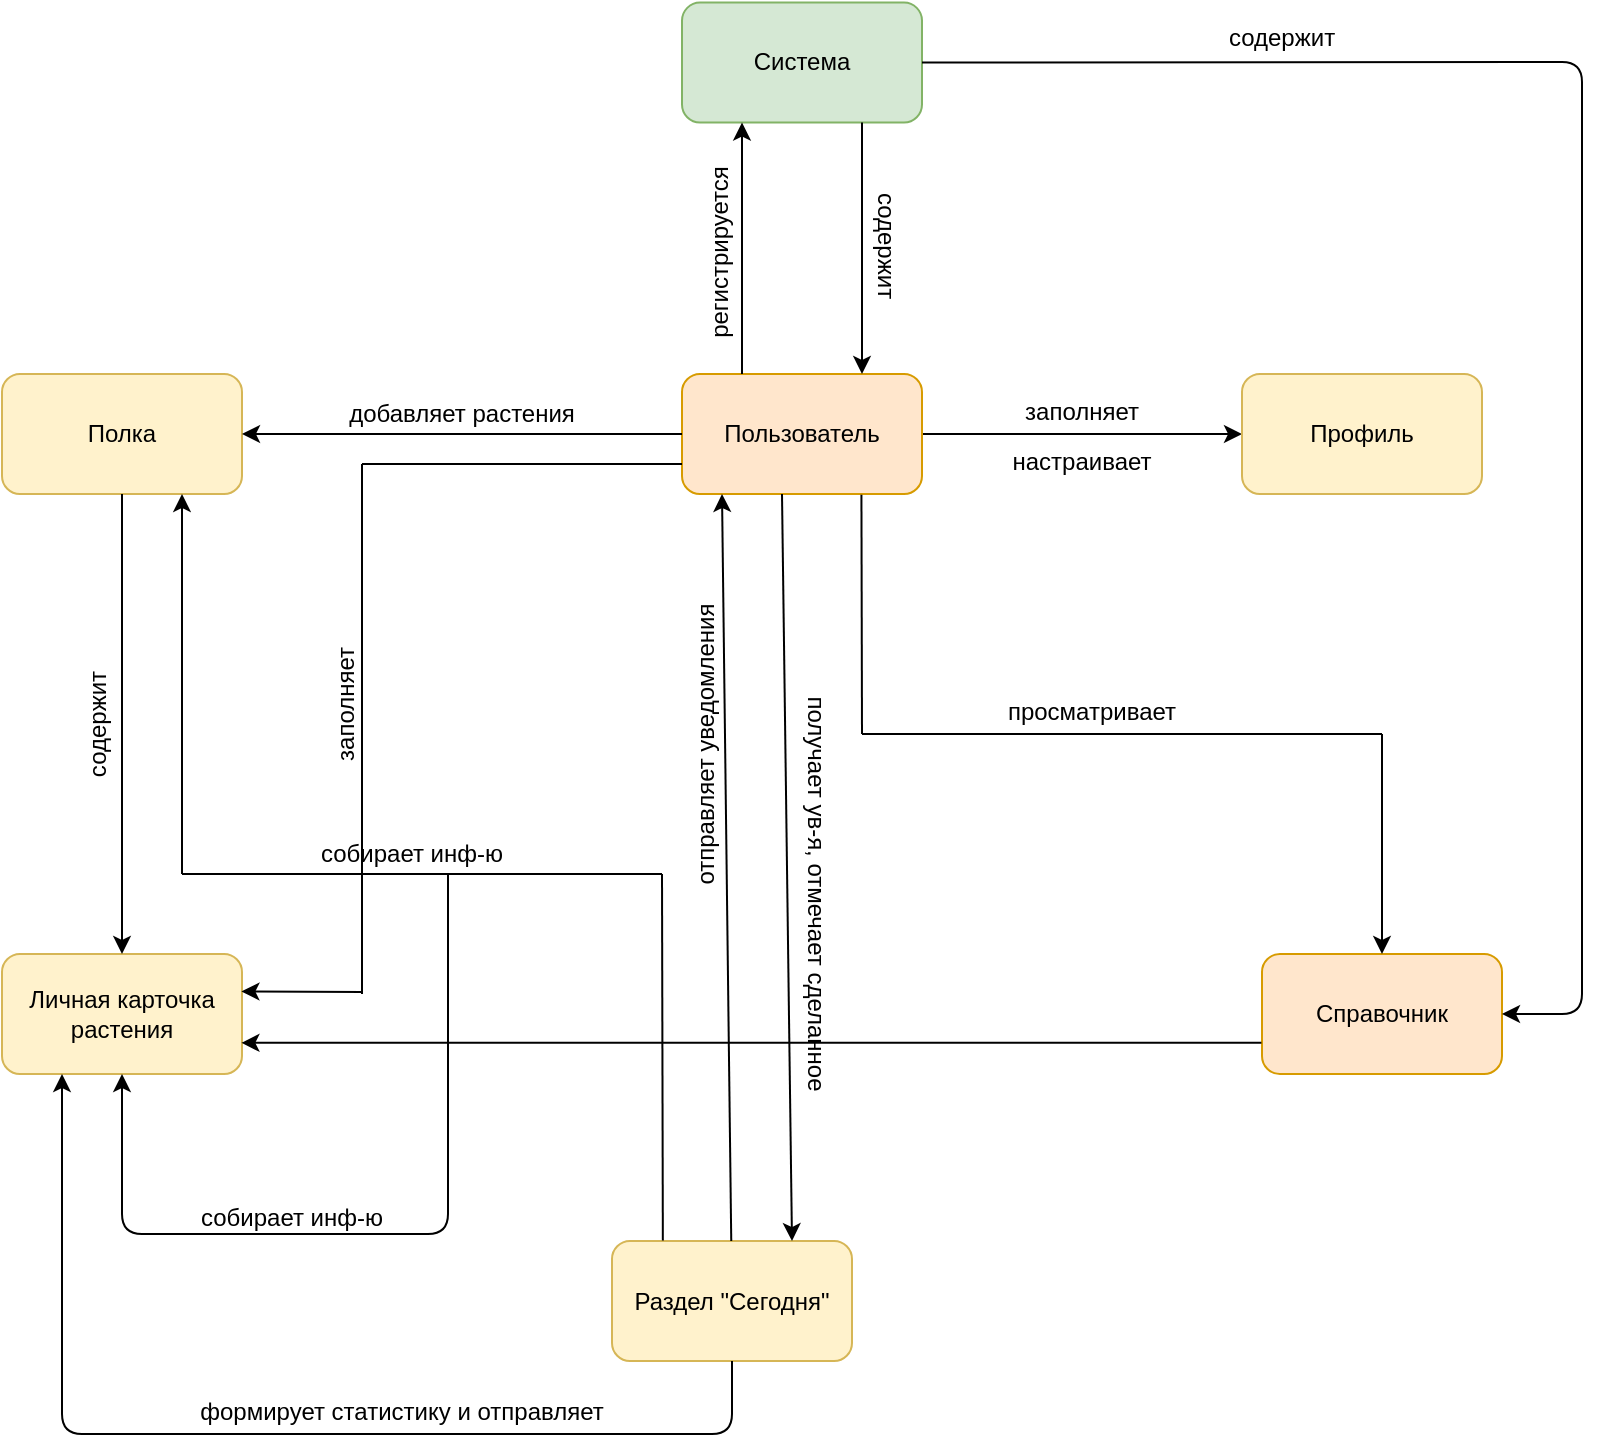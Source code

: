 <mxfile version="10.6.7" type="github"><diagram id="aB8TpvoHnsqpBTlv59En" name="Page-1"><mxGraphModel dx="896" dy="2020" grid="1" gridSize="10" guides="1" tooltips="1" connect="1" arrows="1" fold="1" page="1" pageScale="1" pageWidth="827" pageHeight="1169" math="0" shadow="0"><root><mxCell id="0"/><mxCell id="1" parent="0"/><mxCell id="paIqMy8DVZX1HhBZau6w-18" style="edgeStyle=orthogonalEdgeStyle;rounded=0;orthogonalLoop=1;jettySize=auto;html=1;entryX=0;entryY=0.5;entryDx=0;entryDy=0;" edge="1" parent="1" source="paIqMy8DVZX1HhBZau6w-1" target="paIqMy8DVZX1HhBZau6w-13"><mxGeometry relative="1" as="geometry"/></mxCell><mxCell id="paIqMy8DVZX1HhBZau6w-1" value="Пользователь" style="rounded=1;whiteSpace=wrap;html=1;fillColor=#ffe6cc;strokeColor=#d79b00;" vertex="1" parent="1"><mxGeometry x="350" y="120" width="120" height="60" as="geometry"/></mxCell><mxCell id="paIqMy8DVZX1HhBZau6w-2" value="Справочник" style="rounded=1;whiteSpace=wrap;html=1;fillColor=#ffe6cc;strokeColor=#d79b00;" vertex="1" parent="1"><mxGeometry x="640" y="410" width="120" height="60" as="geometry"/></mxCell><mxCell id="paIqMy8DVZX1HhBZau6w-3" value="Личная карточка растения" style="rounded=1;whiteSpace=wrap;html=1;fillColor=#fff2cc;strokeColor=#d6b656;" vertex="1" parent="1"><mxGeometry x="10" y="410" width="120" height="60" as="geometry"/></mxCell><mxCell id="paIqMy8DVZX1HhBZau6w-4" value="" style="endArrow=classic;html=1;exitX=0;exitY=0.5;exitDx=0;exitDy=0;entryX=1;entryY=0.5;entryDx=0;entryDy=0;" edge="1" parent="1"><mxGeometry width="50" height="50" relative="1" as="geometry"><mxPoint x="639.714" y="454.429" as="sourcePoint"/><mxPoint x="129.714" y="454.429" as="targetPoint"/></mxGeometry></mxCell><mxCell id="paIqMy8DVZX1HhBZau6w-7" value="Полка" style="rounded=1;whiteSpace=wrap;html=1;fillColor=#fff2cc;strokeColor=#d6b656;" vertex="1" parent="1"><mxGeometry x="10" y="120" width="120" height="60" as="geometry"/></mxCell><mxCell id="paIqMy8DVZX1HhBZau6w-8" value="" style="endArrow=classic;html=1;exitX=0.5;exitY=1;exitDx=0;exitDy=0;entryX=0.5;entryY=0;entryDx=0;entryDy=0;" edge="1" parent="1" source="paIqMy8DVZX1HhBZau6w-7" target="paIqMy8DVZX1HhBZau6w-3"><mxGeometry width="50" height="50" relative="1" as="geometry"><mxPoint x="80" y="460" as="sourcePoint"/><mxPoint x="130" y="410" as="targetPoint"/></mxGeometry></mxCell><mxCell id="paIqMy8DVZX1HhBZau6w-9" value="содержит&lt;br&gt;&lt;br&gt;" style="text;html=1;strokeColor=none;fillColor=none;align=center;verticalAlign=middle;whiteSpace=wrap;rounded=0;rotation=-90;" vertex="1" parent="1"><mxGeometry x="45" y="285" width="40" height="20" as="geometry"/></mxCell><mxCell id="paIqMy8DVZX1HhBZau6w-11" value="" style="endArrow=classic;html=1;entryX=1;entryY=0.5;entryDx=0;entryDy=0;exitX=0;exitY=0.5;exitDx=0;exitDy=0;" edge="1" parent="1" source="paIqMy8DVZX1HhBZau6w-1" target="paIqMy8DVZX1HhBZau6w-7"><mxGeometry width="50" height="50" relative="1" as="geometry"><mxPoint x="350" y="170" as="sourcePoint"/><mxPoint x="130" y="410" as="targetPoint"/></mxGeometry></mxCell><mxCell id="paIqMy8DVZX1HhBZau6w-12" value="добавляет растения" style="text;html=1;strokeColor=none;fillColor=none;align=center;verticalAlign=middle;whiteSpace=wrap;rounded=0;rotation=0;" vertex="1" parent="1"><mxGeometry x="165" y="125" width="150" height="30" as="geometry"/></mxCell><mxCell id="paIqMy8DVZX1HhBZau6w-13" value="Профиль" style="rounded=1;whiteSpace=wrap;html=1;fillColor=#fff2cc;strokeColor=#d6b656;" vertex="1" parent="1"><mxGeometry x="630" y="120" width="120" height="60" as="geometry"/></mxCell><mxCell id="paIqMy8DVZX1HhBZau6w-14" value="Раздел &quot;Сегодня&quot;" style="rounded=1;whiteSpace=wrap;html=1;fillColor=#fff2cc;strokeColor=#d6b656;" vertex="1" parent="1"><mxGeometry x="315" y="553.5" width="120" height="60" as="geometry"/></mxCell><mxCell id="paIqMy8DVZX1HhBZau6w-21" value="" style="endArrow=none;html=1;" edge="1" parent="1"><mxGeometry width="50" height="50" relative="1" as="geometry"><mxPoint x="700" y="300" as="sourcePoint"/><mxPoint x="440" y="300" as="targetPoint"/></mxGeometry></mxCell><mxCell id="paIqMy8DVZX1HhBZau6w-22" value="" style="endArrow=classic;html=1;entryX=0.5;entryY=0;entryDx=0;entryDy=0;" edge="1" parent="1" target="paIqMy8DVZX1HhBZau6w-2"><mxGeometry width="50" height="50" relative="1" as="geometry"><mxPoint x="700" y="300" as="sourcePoint"/><mxPoint x="60" y="630" as="targetPoint"/></mxGeometry></mxCell><mxCell id="paIqMy8DVZX1HhBZau6w-23" value="" style="endArrow=none;html=1;entryX=0.5;entryY=1;entryDx=0;entryDy=0;" edge="1" parent="1"><mxGeometry width="50" height="50" relative="1" as="geometry"><mxPoint x="440" y="300" as="sourcePoint"/><mxPoint x="439.714" y="180.429" as="targetPoint"/></mxGeometry></mxCell><mxCell id="paIqMy8DVZX1HhBZau6w-24" value="просматривает" style="text;html=1;strokeColor=none;fillColor=none;align=center;verticalAlign=middle;whiteSpace=wrap;rounded=0;" vertex="1" parent="1"><mxGeometry x="470" y="259" width="170" height="60" as="geometry"/></mxCell><mxCell id="paIqMy8DVZX1HhBZau6w-25" value="заполняет" style="text;html=1;strokeColor=none;fillColor=none;align=center;verticalAlign=middle;whiteSpace=wrap;rounded=0;" vertex="1" parent="1"><mxGeometry x="530" y="129" width="40" height="20" as="geometry"/></mxCell><mxCell id="paIqMy8DVZX1HhBZau6w-28" value="" style="endArrow=classic;html=1;entryX=0.5;entryY=1;entryDx=0;entryDy=0;" edge="1" parent="1" target="paIqMy8DVZX1HhBZau6w-3"><mxGeometry width="50" height="50" relative="1" as="geometry"><mxPoint x="233" y="370" as="sourcePoint"/><mxPoint x="60" y="630" as="targetPoint"/><Array as="points"><mxPoint x="233" y="550"/><mxPoint x="70" y="550"/></Array></mxGeometry></mxCell><mxCell id="paIqMy8DVZX1HhBZau6w-30" value="" style="endArrow=classic;html=1;entryX=0.75;entryY=1;entryDx=0;entryDy=0;" edge="1" parent="1" target="paIqMy8DVZX1HhBZau6w-7"><mxGeometry width="50" height="50" relative="1" as="geometry"><mxPoint x="100" y="370" as="sourcePoint"/><mxPoint x="60" y="630" as="targetPoint"/></mxGeometry></mxCell><mxCell id="paIqMy8DVZX1HhBZau6w-31" value="" style="endArrow=none;html=1;" edge="1" parent="1"><mxGeometry width="50" height="50" relative="1" as="geometry"><mxPoint x="340" y="370" as="sourcePoint"/><mxPoint x="100" y="370" as="targetPoint"/></mxGeometry></mxCell><mxCell id="paIqMy8DVZX1HhBZau6w-33" value="" style="endArrow=none;html=1;exitX=0.5;exitY=0;exitDx=0;exitDy=0;" edge="1" parent="1"><mxGeometry width="50" height="50" relative="1" as="geometry"><mxPoint x="340.429" y="553.286" as="sourcePoint"/><mxPoint x="340" y="370" as="targetPoint"/><Array as="points"/></mxGeometry></mxCell><mxCell id="paIqMy8DVZX1HhBZau6w-34" value="настраивает" style="text;html=1;strokeColor=none;fillColor=none;align=center;verticalAlign=middle;whiteSpace=wrap;rounded=0;" vertex="1" parent="1"><mxGeometry x="530" y="154" width="40" height="20" as="geometry"/></mxCell><mxCell id="paIqMy8DVZX1HhBZau6w-35" value="" style="endArrow=classic;html=1;" edge="1" parent="1" source="paIqMy8DVZX1HhBZau6w-14"><mxGeometry width="50" height="50" relative="1" as="geometry"><mxPoint x="10" y="680" as="sourcePoint"/><mxPoint x="370" y="180" as="targetPoint"/></mxGeometry></mxCell><mxCell id="paIqMy8DVZX1HhBZau6w-36" value="" style="endArrow=classic;html=1;entryX=0.75;entryY=0;entryDx=0;entryDy=0;" edge="1" parent="1" target="paIqMy8DVZX1HhBZau6w-14"><mxGeometry width="50" height="50" relative="1" as="geometry"><mxPoint x="400" y="180" as="sourcePoint"/><mxPoint x="60" y="630" as="targetPoint"/></mxGeometry></mxCell><mxCell id="paIqMy8DVZX1HhBZau6w-37" value="отправляет уведомления" style="text;html=1;strokeColor=none;fillColor=none;align=center;verticalAlign=middle;whiteSpace=wrap;rounded=0;rotation=-90;" vertex="1" parent="1"><mxGeometry x="247" y="295" width="230" height="20" as="geometry"/></mxCell><mxCell id="paIqMy8DVZX1HhBZau6w-39" value="получает ув-я, отмечает сделанное" style="text;html=1;strokeColor=none;fillColor=none;align=center;verticalAlign=middle;whiteSpace=wrap;rounded=0;rotation=90;" vertex="1" parent="1"><mxGeometry x="192" y="370" width="450" height="20" as="geometry"/></mxCell><mxCell id="paIqMy8DVZX1HhBZau6w-42" value="" style="endArrow=none;html=1;entryX=0;entryY=0.75;entryDx=0;entryDy=0;" edge="1" parent="1" target="paIqMy8DVZX1HhBZau6w-1"><mxGeometry width="50" height="50" relative="1" as="geometry"><mxPoint x="190" y="165" as="sourcePoint"/><mxPoint x="60" y="630" as="targetPoint"/></mxGeometry></mxCell><mxCell id="paIqMy8DVZX1HhBZau6w-43" value="" style="endArrow=none;html=1;" edge="1" parent="1"><mxGeometry width="50" height="50" relative="1" as="geometry"><mxPoint x="190" y="430" as="sourcePoint"/><mxPoint x="190" y="165" as="targetPoint"/></mxGeometry></mxCell><mxCell id="paIqMy8DVZX1HhBZau6w-44" value="" style="endArrow=classic;html=1;entryX=1;entryY=0.25;entryDx=0;entryDy=0;" edge="1" parent="1"><mxGeometry width="50" height="50" relative="1" as="geometry"><mxPoint x="190" y="429" as="sourcePoint"/><mxPoint x="129.714" y="428.714" as="targetPoint"/></mxGeometry></mxCell><mxCell id="paIqMy8DVZX1HhBZau6w-45" value="заполняет" style="text;html=1;strokeColor=none;fillColor=none;align=center;verticalAlign=middle;whiteSpace=wrap;rounded=0;rotation=-90;" vertex="1" parent="1"><mxGeometry x="162" y="275" width="40" height="20" as="geometry"/></mxCell><mxCell id="paIqMy8DVZX1HhBZau6w-48" value="собирает инф-ю" style="text;html=1;strokeColor=none;fillColor=none;align=center;verticalAlign=middle;whiteSpace=wrap;rounded=0;" vertex="1" parent="1"><mxGeometry x="70" y="531.5" width="170" height="20" as="geometry"/></mxCell><mxCell id="paIqMy8DVZX1HhBZau6w-51" value="собирает инф-ю" style="text;html=1;strokeColor=none;fillColor=none;align=center;verticalAlign=middle;whiteSpace=wrap;rounded=0;" vertex="1" parent="1"><mxGeometry x="130" y="350" width="170" height="20" as="geometry"/></mxCell><mxCell id="paIqMy8DVZX1HhBZau6w-52" value="Система" style="rounded=1;whiteSpace=wrap;html=1;fillColor=#d5e8d4;strokeColor=#82b366;" vertex="1" parent="1"><mxGeometry x="350" y="-65.714" width="120" height="60" as="geometry"/></mxCell><mxCell id="paIqMy8DVZX1HhBZau6w-53" value="" style="endArrow=classic;html=1;entryX=0.25;entryY=1;entryDx=0;entryDy=0;exitX=0.25;exitY=0;exitDx=0;exitDy=0;" edge="1" parent="1" source="paIqMy8DVZX1HhBZau6w-1" target="paIqMy8DVZX1HhBZau6w-52"><mxGeometry width="50" height="50" relative="1" as="geometry"><mxPoint x="10" y="680" as="sourcePoint"/><mxPoint x="60" y="630" as="targetPoint"/></mxGeometry></mxCell><mxCell id="paIqMy8DVZX1HhBZau6w-54" value="" style="endArrow=classic;html=1;entryX=0.75;entryY=0;entryDx=0;entryDy=0;exitX=0.75;exitY=1;exitDx=0;exitDy=0;" edge="1" parent="1" source="paIqMy8DVZX1HhBZau6w-52" target="paIqMy8DVZX1HhBZau6w-1"><mxGeometry width="50" height="50" relative="1" as="geometry"><mxPoint x="460" y="30" as="sourcePoint"/><mxPoint x="210" y="470" as="targetPoint"/></mxGeometry></mxCell><mxCell id="paIqMy8DVZX1HhBZau6w-55" value="содержит" style="text;html=1;strokeColor=none;fillColor=none;align=center;verticalAlign=middle;whiteSpace=wrap;rounded=0;rotation=90;" vertex="1" parent="1"><mxGeometry x="432" y="46" width="40" height="20" as="geometry"/></mxCell><mxCell id="paIqMy8DVZX1HhBZau6w-56" value="регистрируется" style="text;html=1;strokeColor=none;fillColor=none;align=center;verticalAlign=middle;whiteSpace=wrap;rounded=0;rotation=-90;" vertex="1" parent="1"><mxGeometry x="349" y="49" width="40" height="20" as="geometry"/></mxCell><mxCell id="paIqMy8DVZX1HhBZau6w-57" value="" style="endArrow=classic;html=1;exitX=1;exitY=0.5;exitDx=0;exitDy=0;entryX=1;entryY=0.5;entryDx=0;entryDy=0;" edge="1" parent="1" source="paIqMy8DVZX1HhBZau6w-52" target="paIqMy8DVZX1HhBZau6w-2"><mxGeometry width="50" height="50" relative="1" as="geometry"><mxPoint x="10" y="680" as="sourcePoint"/><mxPoint x="800" y="440" as="targetPoint"/><Array as="points"><mxPoint x="800" y="-36"/><mxPoint x="800" y="440"/></Array></mxGeometry></mxCell><mxCell id="paIqMy8DVZX1HhBZau6w-58" value="содержит" style="text;html=1;strokeColor=none;fillColor=none;align=center;verticalAlign=middle;whiteSpace=wrap;rounded=0;" vertex="1" parent="1"><mxGeometry x="630" y="-58.5" width="40" height="20" as="geometry"/></mxCell><mxCell id="paIqMy8DVZX1HhBZau6w-62" value="" style="endArrow=classic;html=1;exitX=0.5;exitY=1;exitDx=0;exitDy=0;entryX=0.25;entryY=1;entryDx=0;entryDy=0;" edge="1" parent="1" source="paIqMy8DVZX1HhBZau6w-14" target="paIqMy8DVZX1HhBZau6w-3"><mxGeometry width="50" height="50" relative="1" as="geometry"><mxPoint x="10" y="680" as="sourcePoint"/><mxPoint x="30" y="530" as="targetPoint"/><Array as="points"><mxPoint x="375" y="650"/><mxPoint x="40" y="650"/></Array></mxGeometry></mxCell><mxCell id="paIqMy8DVZX1HhBZau6w-63" value="формирует статистику и отправляет" style="text;html=1;strokeColor=none;fillColor=none;align=center;verticalAlign=middle;whiteSpace=wrap;rounded=0;" vertex="1" parent="1"><mxGeometry x="10" y="629" width="400" height="20" as="geometry"/></mxCell></root></mxGraphModel></diagram></mxfile>